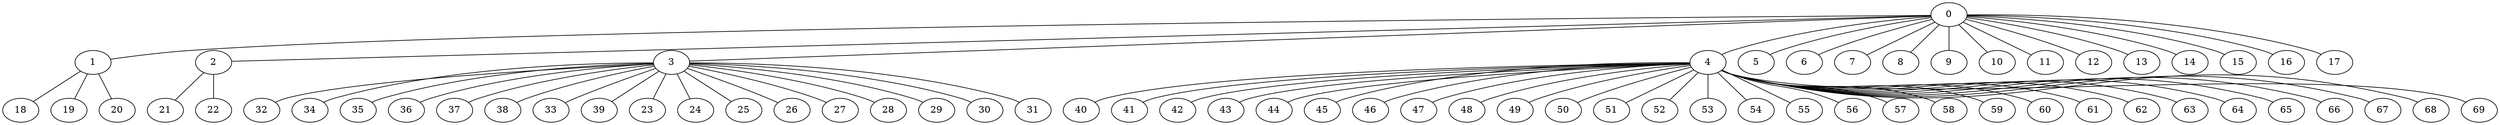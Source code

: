 
graph graphname {
    0 -- 1
0 -- 2
0 -- 3
0 -- 4
0 -- 5
0 -- 6
0 -- 7
0 -- 8
0 -- 9
0 -- 10
0 -- 11
0 -- 12
0 -- 13
0 -- 14
0 -- 15
0 -- 16
0 -- 17
1 -- 18
1 -- 19
1 -- 20
2 -- 21
2 -- 22
3 -- 32
3 -- 34
3 -- 35
3 -- 36
3 -- 37
3 -- 38
3 -- 33
3 -- 39
3 -- 23
3 -- 24
3 -- 25
3 -- 26
3 -- 27
3 -- 28
3 -- 29
3 -- 30
3 -- 31
4 -- 40
4 -- 41
4 -- 42
4 -- 43
4 -- 44
4 -- 45
4 -- 46
4 -- 47
4 -- 48
4 -- 49
4 -- 50
4 -- 51
4 -- 52
4 -- 53
4 -- 54
4 -- 55
4 -- 56
4 -- 57
4 -- 58
4 -- 59
4 -- 60
4 -- 61
4 -- 62
4 -- 63
4 -- 64
4 -- 65
4 -- 66
4 -- 67
4 -- 68
4 -- 69

}
